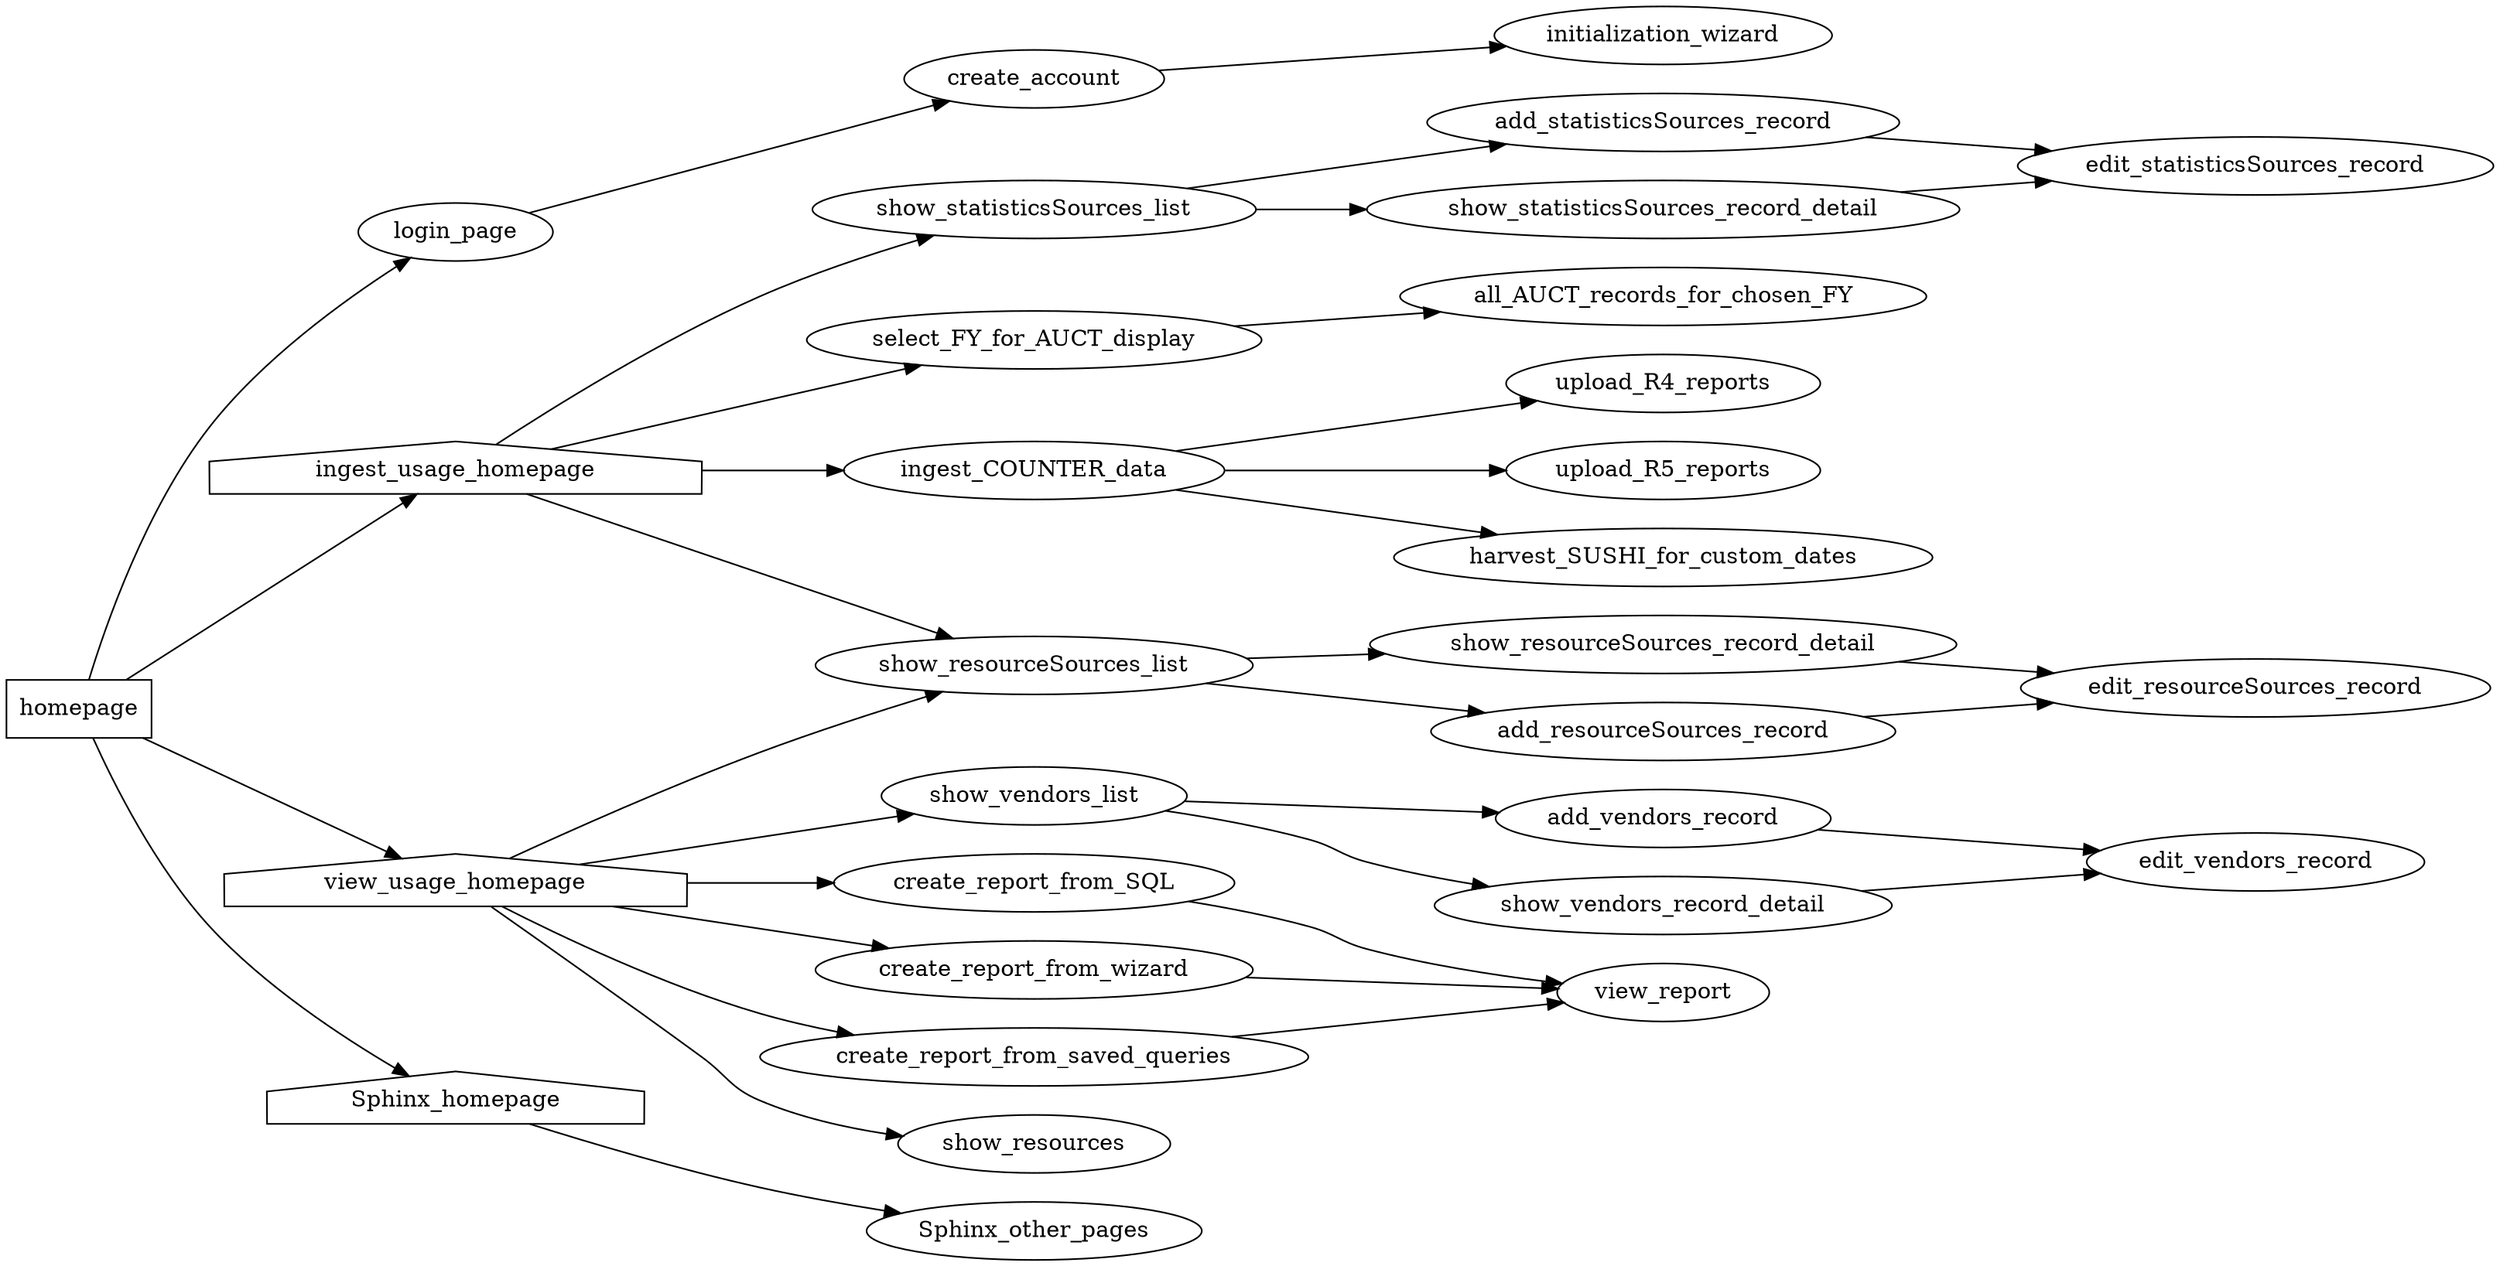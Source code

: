 digraph nolcat_sitemap {
    /* *** NoLCAT SITEMAP *** */
    rankdir=LR


    /* *** Main NoLCAT Folder *** */
    homepage [shape="box"]
        homepage -> login_page
        homepage -> ingest_usage_homepage
        homepage -> view_usage_homepage
        homepage -> Sphinx_homepage
    login_page
        login_page -> create_account
    create_account
        create_account -> initialization_wizard // Page in `ingest` section; linkage because program will request data for database initialization upon creation of first account
    // And any other pages needed for authentication


    /* *** `ingest` Blueprint *** */
    ingest_usage_homepage [shape="house"]
        ingest_usage_homepage -> ingest_COUNTER_data
        ingest_usage_homepage -> show_statisticsSources_list
        ingest_usage_homepage -> show_resourceSources_list
        ingest_usage_homepage -> select_FY_for_AUCT_display
    
    // Pages for ingesting COUNTER data
    ingest_COUNTER_data
        ingest_COUNTER_data -> upload_R4_reports
        ingest_COUNTER_data -> upload_R5_reports
        ingest_COUNTER_data -> harvest_SUSHI_for_custom_dates
    upload_R4_reports
    upload_R5_reports
    harvest_SUSHI_for_custom_dates
    initialization_wizard

    // Pages for viewing status of usage collection for a given FY
    select_FY_for_AUCT_display
        select_FY_for_AUCT_display -> all_AUCT_records_for_chosen_FY
    all_AUCT_records_for_chosen_FY


    /* *** `view` Blueprint *** */
    view_usage_homepage [shape="house"]
        view_usage_homepage -> create_report_from_SQL
        view_usage_homepage -> create_report_from_wizard
        view_usage_homepage -> create_report_from_saved_queries
        view_usage_homepage -> show_resourceSources_list
        view_usage_homepage -> show_resources
        view_usage_homepage -> show_vendors_list
    show_resources // Meaning the items in the resources table
    
    // Pages for Querying and Displaying Usage Data
    create_report_from_SQL // Runs a custom SQL statement against the database
        create_report_from_SQL -> view_report
    create_report_from_wizard // GUI options are used to write SQL behind the scenes
        create_report_from_wizard -> view_report
    create_report_from_saved_queries // SQL statements that are either complete or only ask for one input for commonly asked questions
        create_report_from_saved_queries -> view_report
    view_report


    /* *** View Records from a Relation *** */
    // Not sure if this should go in `ingest`, `view`, or a new `records` blueprint
    show_statisticsSources_list
        show_statisticsSources_list -> add_statisticsSources_record
        show_statisticsSources_list -> show_statisticsSources_record_detail
    add_statisticsSources_record
        add_statisticsSources_record -> edit_statisticsSources_record // To provide info for the new record
    show_statisticsSources_record_detail
        show_statisticsSources_record_detail -> edit_statisticsSources_record
    edit_statisticsSources_record // Includes adding or editing notes

    show_resourceSources_list
        show_resourceSources_list -> add_resourceSources_record
        show_resourceSources_list -> show_resourceSources_record_detail
    add_resourceSources_record
        add_resourceSources_record -> edit_resourceSources_record // To provide info for the new record
    show_resourceSources_record_detail
        show_resourceSources_record_detail -> edit_resourceSources_record
    edit_resourceSources_record // Includes adding or editing notes

    show_vendors_list
        show_vendors_list -> add_vendors_record
        show_vendors_list -> show_vendors_record_detail
    add_vendors_record
        add_vendors_record -> edit_vendors_record // To provide info for the new record
    show_vendors_record_detail
        show_vendors_record_detail -> edit_vendors_record
    edit_vendors_record // Includes adding or editing notes


    /* *** Sphinx *** */
    Sphinx_homepage [shape="house"]
        Sphinx_homepage -> Sphinx_other_pages
    Sphinx_other_pages // Use Sphinx itself for site organization
}